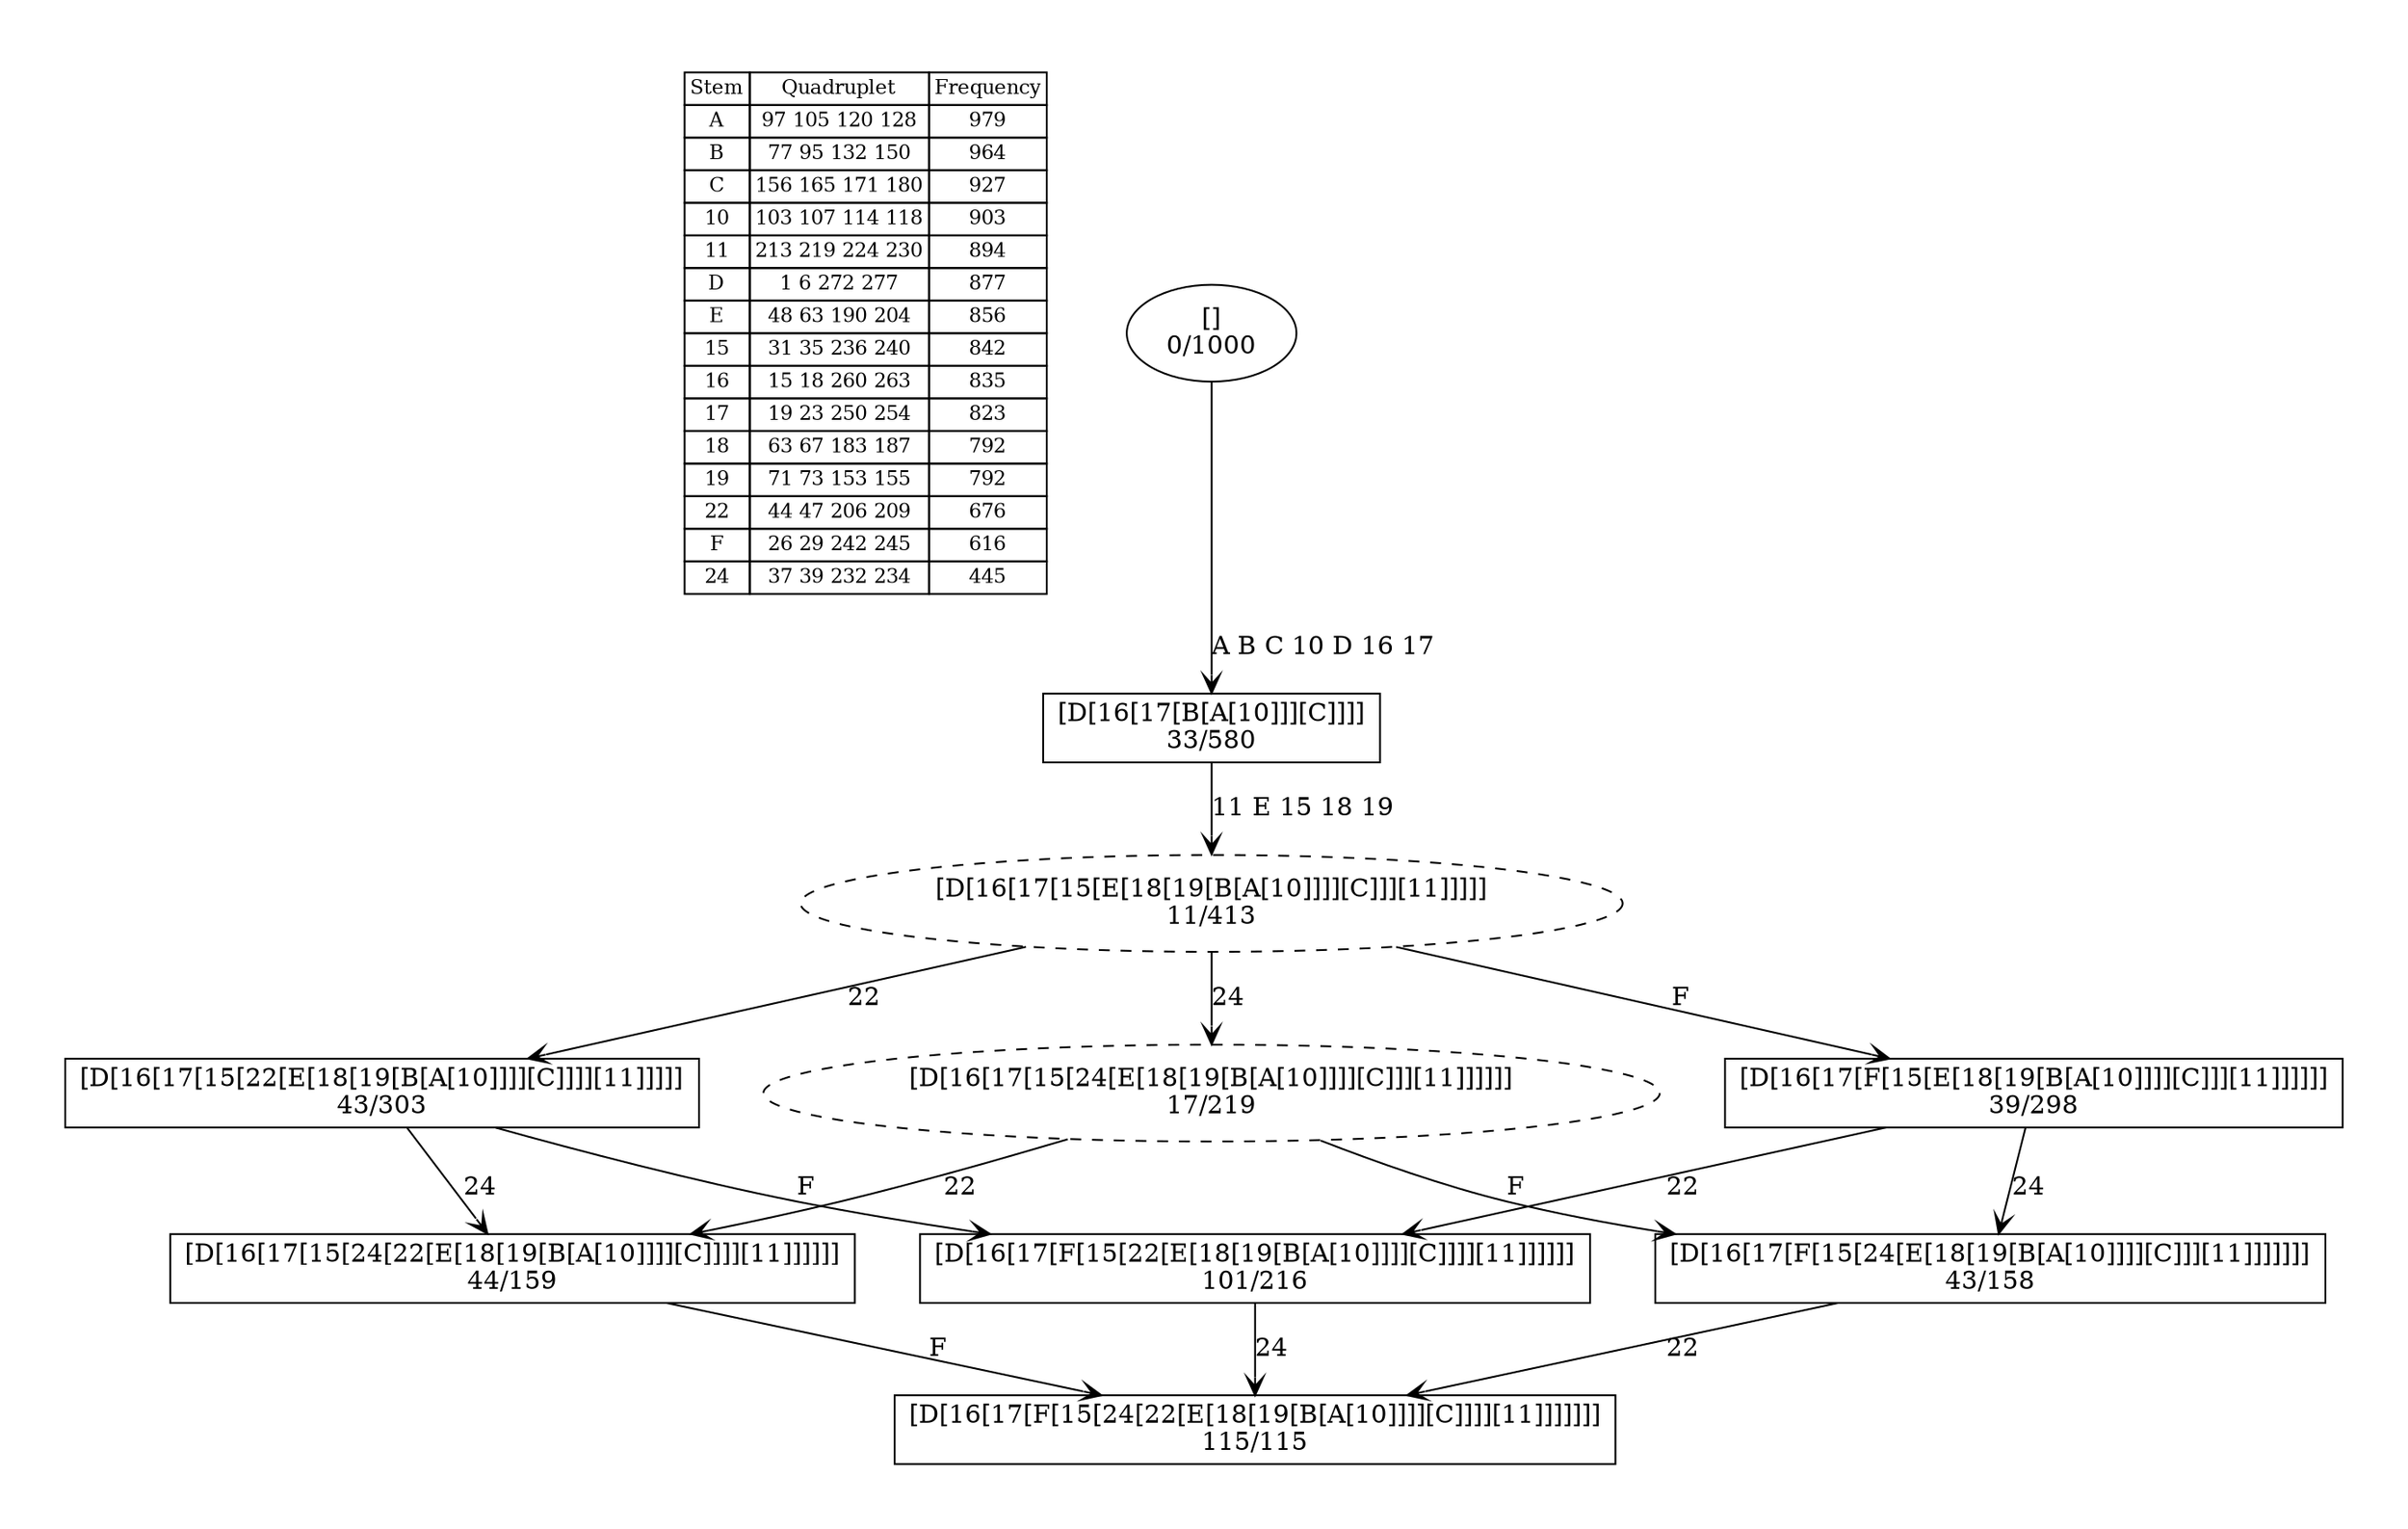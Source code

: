 digraph G {
	pad = 0.5;
	nodesep = 0.5;
"legend" [label = < <table border="0" cellborder="1" cellspacing="0"><tr><td>Stem</td><td>Quadruplet</td><td>Frequency</td></tr>
<tr><td>A</td><td>97 105 120 128</td><td>979</td></tr>
<tr><td>B</td><td>77 95 132 150</td><td>964</td></tr>
<tr><td>C</td><td>156 165 171 180</td><td>927</td></tr>
<tr><td>10</td><td>103 107 114 118</td><td>903</td></tr>
<tr><td>11</td><td>213 219 224 230</td><td>894</td></tr>
<tr><td>D</td><td>1 6 272 277</td><td>877</td></tr>
<tr><td>E</td><td>48 63 190 204</td><td>856</td></tr>
<tr><td>15</td><td>31 35 236 240</td><td>842</td></tr>
<tr><td>16</td><td>15 18 260 263</td><td>835</td></tr>
<tr><td>17</td><td>19 23 250 254</td><td>823</td></tr>
<tr><td>18</td><td>63 67 183 187</td><td>792</td></tr>
<tr><td>19</td><td>71 73 153 155</td><td>792</td></tr>
<tr><td>22</td><td>44 47 206 209</td><td>676</td></tr>
<tr><td>F</td><td>26 29 242 245</td><td>616</td></tr>
<tr><td>24</td><td>37 39 232 234</td><td>445</td></tr>
</table>>, shape = plaintext, fontsize=11];
"A B C 10 11 D E 15 16 17 18 19 22 F 24 " [shape = box];
"A B C 10 11 D E 15 16 17 18 19 22 F " [shape = box];
"A B C 10 11 D E 15 16 17 18 19 22 24 " [shape = box];
"A B C 10 11 D E 15 16 17 18 19 F 24 " [shape = box];
"A B C 10 11 D E 15 16 17 18 19 22 " [shape = box];
"A B C 10 11 D E 15 16 17 18 19 F " [shape = box];
"A B C 10 D 16 17 " [shape = box];
"A B C 10 11 D E 15 16 17 18 19 24 " [style = dashed];
"A B C 10 11 D E 15 16 17 18 19 " [style = dashed];
"A B C 10 11 D E 15 16 17 18 19 22 F 24 " [label = "[D[16[17[F[15[24[22[E[18[19[B[A[10]]]][C]]]][11]]]]]]]\n115/115"];
"A B C 10 11 D E 15 16 17 18 19 22 F " [label = "[D[16[17[F[15[22[E[18[19[B[A[10]]]][C]]]][11]]]]]]\n101/216"];
"A B C 10 11 D E 15 16 17 18 19 22 24 " [label = "[D[16[17[15[24[22[E[18[19[B[A[10]]]][C]]]][11]]]]]]\n44/159"];
"A B C 10 11 D E 15 16 17 18 19 F 24 " [label = "[D[16[17[F[15[24[E[18[19[B[A[10]]]][C]]][11]]]]]]]\n43/158"];
"A B C 10 11 D E 15 16 17 18 19 22 " [label = "[D[16[17[15[22[E[18[19[B[A[10]]]][C]]]][11]]]]]\n43/303"];
"A B C 10 11 D E 15 16 17 18 19 F " [label = "[D[16[17[F[15[E[18[19[B[A[10]]]][C]]][11]]]]]]\n39/298"];
"A B C 10 D 16 17 " [label = "[D[16[17[B[A[10]]][C]]]]\n33/580"];
"A B C 10 11 D E 15 16 17 18 19 24 " [label = "[D[16[17[15[24[E[18[19[B[A[10]]]][C]]][11]]]]]]\n17/219"];
"A B C 10 11 D E 15 16 17 18 19 " [label = "[D[16[17[15[E[18[19[B[A[10]]]][C]]][11]]]]]\n11/413"];
"" [label = "[]\n0/1000"];
"A B C 10 11 D E 15 16 17 18 19 22 F " -> "A B C 10 11 D E 15 16 17 18 19 22 F 24 " [label = "24 ", arrowhead = vee];
"A B C 10 11 D E 15 16 17 18 19 22 24 " -> "A B C 10 11 D E 15 16 17 18 19 22 F 24 " [label = "F ", arrowhead = vee];
"A B C 10 11 D E 15 16 17 18 19 F 24 " -> "A B C 10 11 D E 15 16 17 18 19 22 F 24 " [label = "22 ", arrowhead = vee];
"A B C 10 11 D E 15 16 17 18 19 22 " -> "A B C 10 11 D E 15 16 17 18 19 22 F " [label = "F ", arrowhead = vee];
"A B C 10 11 D E 15 16 17 18 19 22 " -> "A B C 10 11 D E 15 16 17 18 19 22 24 " [label = "24 ", arrowhead = vee];
"A B C 10 11 D E 15 16 17 18 19 F " -> "A B C 10 11 D E 15 16 17 18 19 22 F " [label = "22 ", arrowhead = vee];
"A B C 10 11 D E 15 16 17 18 19 F " -> "A B C 10 11 D E 15 16 17 18 19 F 24 " [label = "24 ", arrowhead = vee];
"A B C 10 D 16 17 " -> "A B C 10 11 D E 15 16 17 18 19 " [label = "11 E 15 18 19 ", arrowhead = vee];
"A B C 10 11 D E 15 16 17 18 19 24 " -> "A B C 10 11 D E 15 16 17 18 19 22 24 " [label = "22 ", arrowhead = vee];
"A B C 10 11 D E 15 16 17 18 19 24 " -> "A B C 10 11 D E 15 16 17 18 19 F 24 " [label = "F ", arrowhead = vee];
"A B C 10 11 D E 15 16 17 18 19 " -> "A B C 10 11 D E 15 16 17 18 19 F " [label = "F ", arrowhead = vee];
"A B C 10 11 D E 15 16 17 18 19 " -> "A B C 10 11 D E 15 16 17 18 19 24 " [label = "24 ", arrowhead = vee];
"A B C 10 11 D E 15 16 17 18 19 " -> "A B C 10 11 D E 15 16 17 18 19 22 " [label = "22 ", arrowhead = vee];
"" -> "A B C 10 D 16 17 " [label = "A B C 10 D 16 17 ", arrowhead = vee];
}
